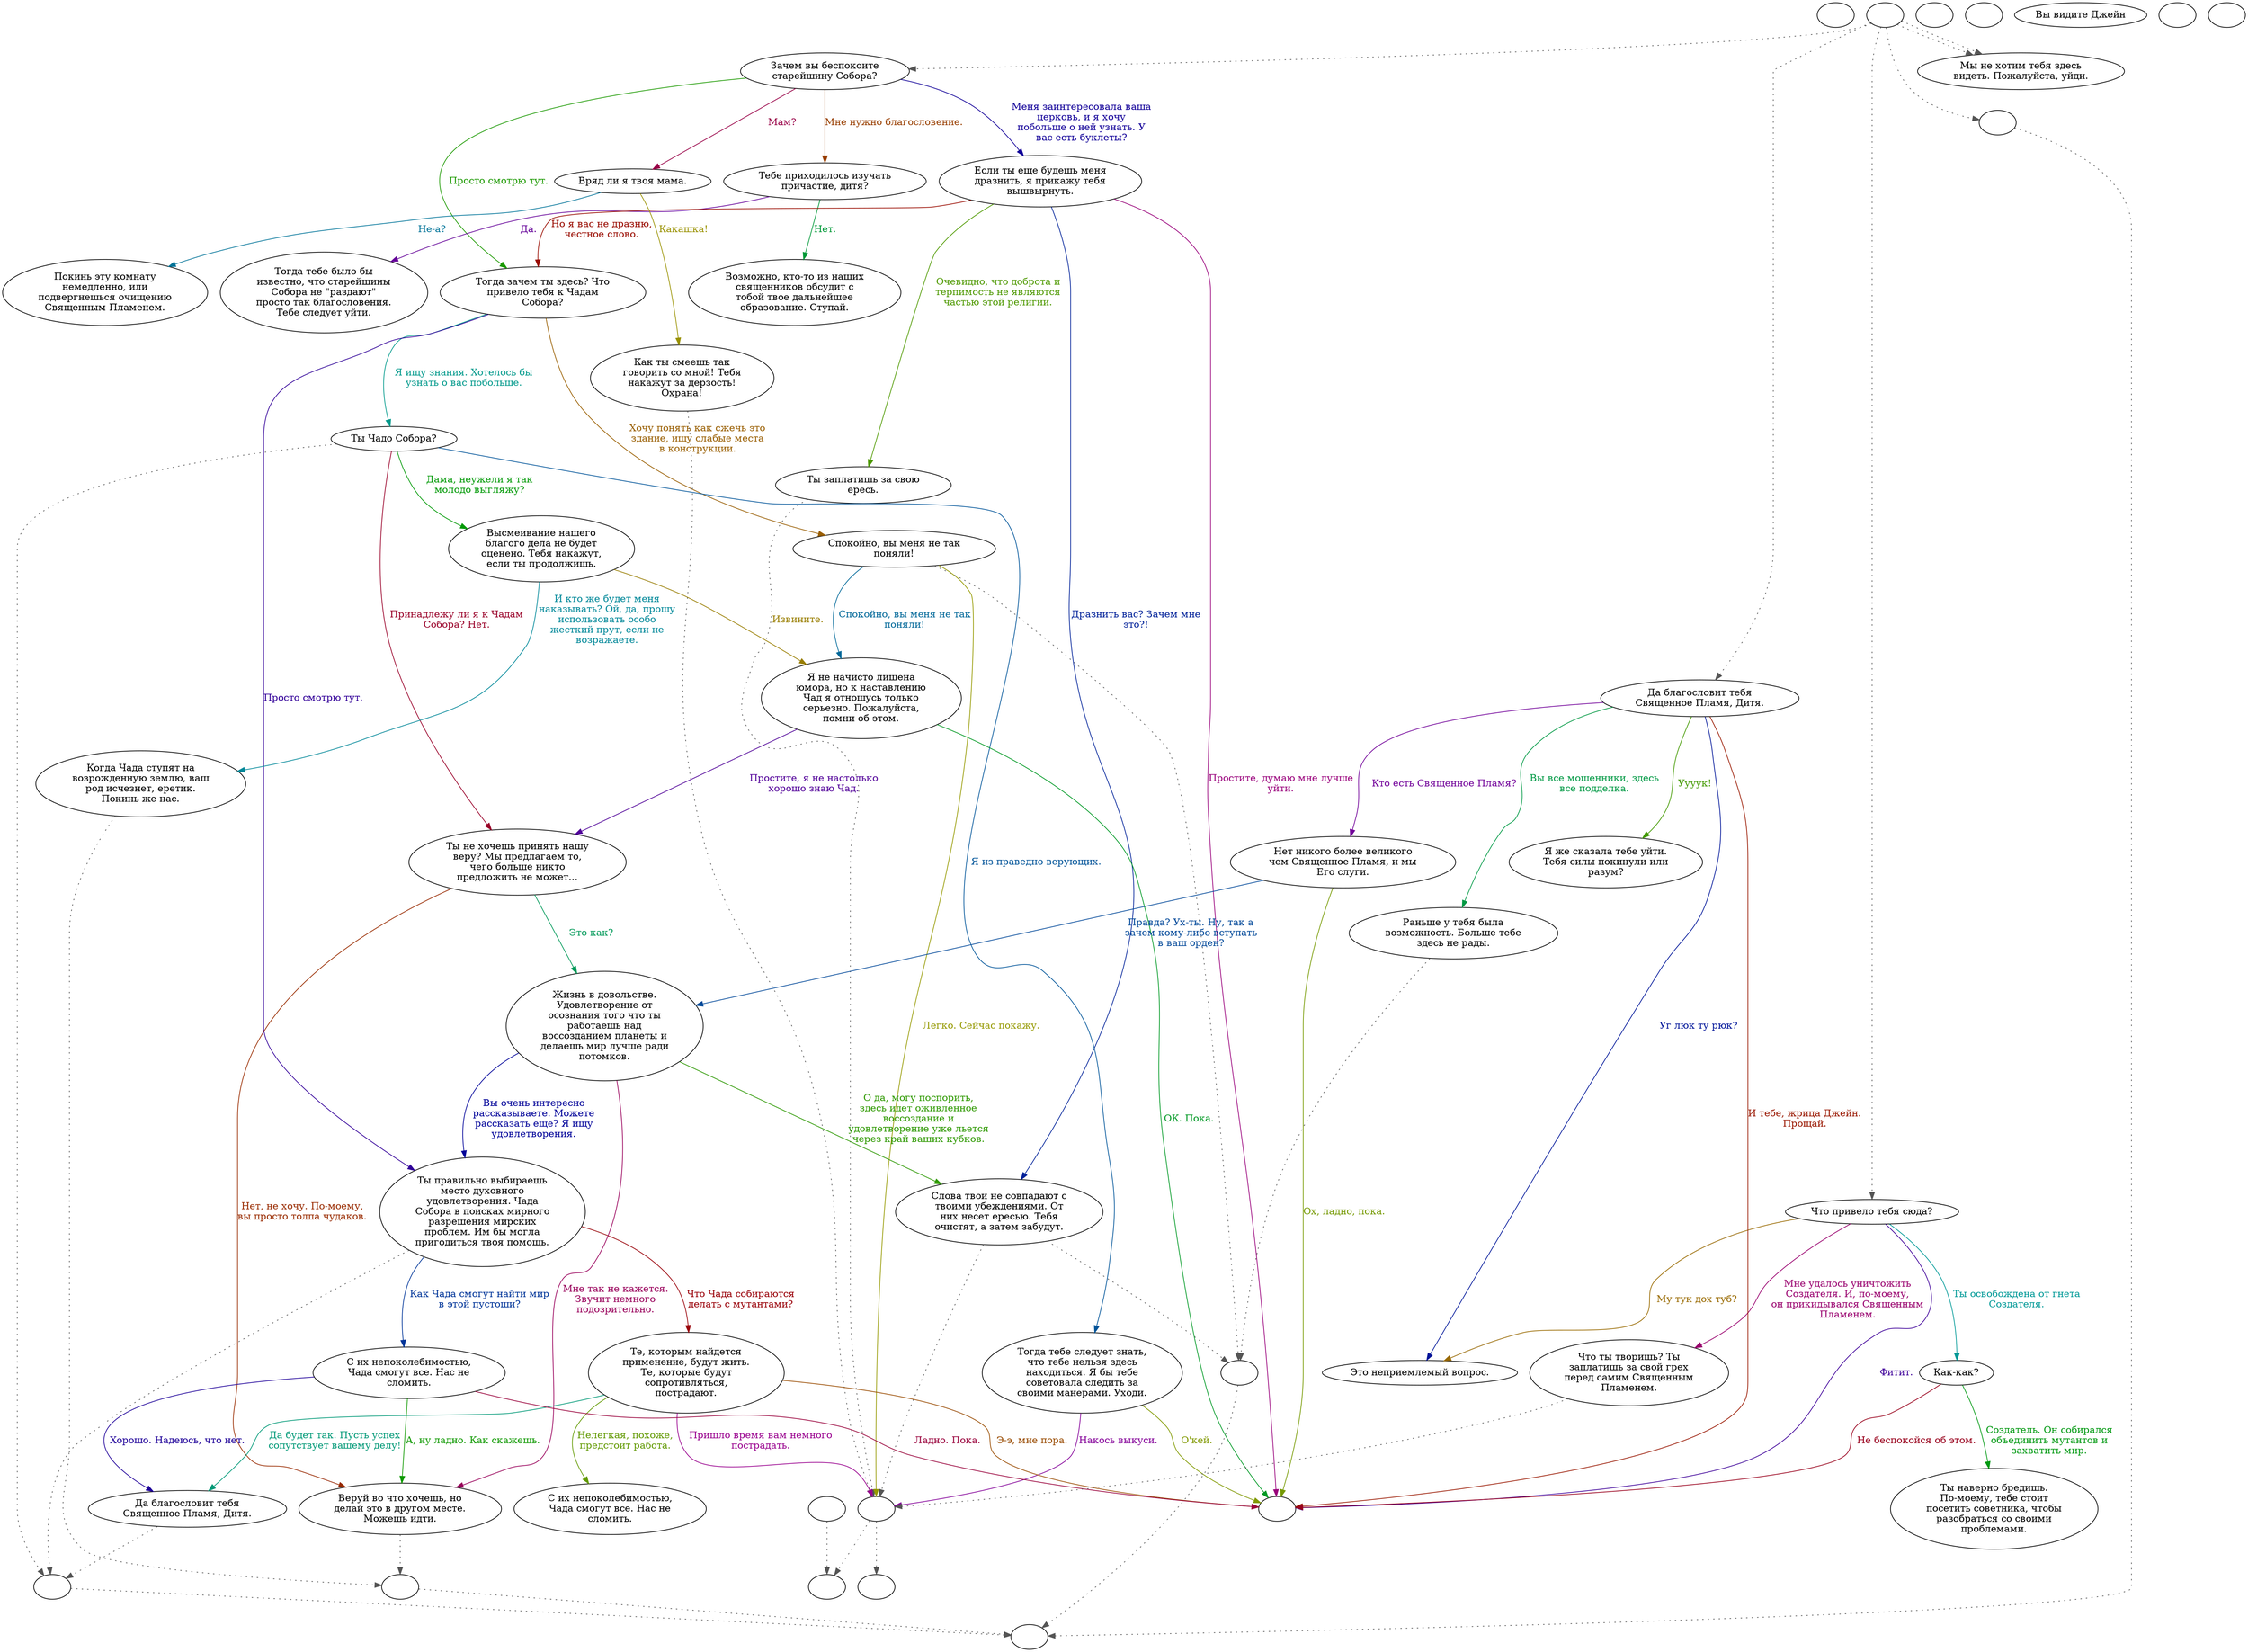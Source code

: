 digraph jain {
  "start" [style=filled       fillcolor="#FFFFFF"       color="#000000"]
  "start" [label=""]
  "combat" [style=filled       fillcolor="#FFFFFF"       color="#000000"]
  "combat" [label=""]
  "critter_p_proc" [style=filled       fillcolor="#FFFFFF"       color="#000000"]
  "critter_p_proc" -> "combat" [style=dotted color="#555555"]
  "critter_p_proc" [label=""]
  "pickup_p_proc" [style=filled       fillcolor="#FFFFFF"       color="#000000"]
  "pickup_p_proc" [label=""]
  "talk_p_proc" [style=filled       fillcolor="#FFFFFF"       color="#000000"]
  "talk_p_proc" -> "get_reaction" [style=dotted color="#555555"]
  "talk_p_proc" -> "Jain29" [style=dotted color="#555555"]
  "talk_p_proc" -> "Jain30" [style=dotted color="#555555"]
  "talk_p_proc" -> "Jain00" [style=dotted color="#555555"]
  "talk_p_proc" -> "Jain27" [style=dotted color="#555555"]
  "talk_p_proc" -> "Jain29" [style=dotted color="#555555"]
  "talk_p_proc" [label=""]
  "destroy_p_proc" [style=filled       fillcolor="#FFFFFF"       color="#000000"]
  "destroy_p_proc" [label=""]
  "look_at_p_proc" [style=filled       fillcolor="#FFFFFF"       color="#000000"]
  "look_at_p_proc" [label="Вы видите Джейн"]
  "damage_p_proc" [style=filled       fillcolor="#FFFFFF"       color="#000000"]
  "damage_p_proc" [label=""]
  "map_enter_p_proc" [style=filled       fillcolor="#FFFFFF"       color="#000000"]
  "map_enter_p_proc" [label=""]
  "Jain00" [style=filled       fillcolor="#FFFFFF"       color="#000000"]
  "Jain00" [label="Зачем вы беспокоите\nстарейшину Собора?"]
  "Jain00" -> "Jain04" [label="Мне нужно благословение." color="#993F00" fontcolor="#993F00"]
  "Jain00" -> "Jain07" [label="Меня заинтересовала ваша\nцерковь, и я хочу\nпобольше о ней узнать. У\nвас есть буклеты?" color="#120099" fontcolor="#120099"]
  "Jain00" -> "Jain10" [label="Просто смотрю тут." color="#1B9900" fontcolor="#1B9900"]
  "Jain00" -> "Jain01" [label="Мам?" color="#990047" fontcolor="#990047"]
  "Jain01" [style=filled       fillcolor="#FFFFFF"       color="#000000"]
  "Jain01" [label="Вряд ли я твоя мама."]
  "Jain01" -> "Jain35" [label="Не-а?" color="#007499" fontcolor="#007499"]
  "Jain01" -> "Jain02" [label="Какашка!" color="#999100" fontcolor="#999100"]
  "Jain02" [style=filled       fillcolor="#FFFFFF"       color="#000000"]
  "Jain02" -> "JainEndCombat" [style=dotted color="#555555"]
  "Jain02" [label="Как ты смеешь так\nговорить со мной! Тебя\nнакажут за дерзость!\nОхрана!"]
  "Jain03" [style=filled       fillcolor="#FFFFFF"       color="#000000"]
  "Jain03" [label="Возможно, кто-то из наших\nсвященников обсудит с\nтобой твое дальнейшее\nобразование. Ступай."]
  "Jain04" [style=filled       fillcolor="#FFFFFF"       color="#000000"]
  "Jain04" [label="Тебе приходилось изучать\nпричастие, дитя?"]
  "Jain04" -> "Jain05" [label="Да." color="#650099" fontcolor="#650099"]
  "Jain04" -> "Jain03" [label="Нет." color="#009938" fontcolor="#009938"]
  "Jain05" [style=filled       fillcolor="#FFFFFF"       color="#000000"]
  "Jain05" [label="Тогда тебе было бы\nизвестно, что старейшины\nСобора не \"раздают\"\nпросто так благословения.\nТебе следует уйти."]
  "Jain07" [style=filled       fillcolor="#FFFFFF"       color="#000000"]
  "Jain07" [label="Если ты еще будешь меня\nдразнить, я прикажу тебя\nвышвырнуть."]
  "Jain07" -> "Jain10" [label="Но я вас не дразню,\nчестное слово." color="#990B00" fontcolor="#990B00"]
  "Jain07" -> "Jain09" [label="Дразнить вас? Зачем мне\nэто?!" color="#002199" fontcolor="#002199"]
  "Jain07" -> "Jain08" [label="Очевидно, что доброта и\nтерпимость не являются\nчастью этой религии." color="#4E9900" fontcolor="#4E9900"]
  "Jain07" -> "JainEnd" [label="Простите, думаю мне лучше\nуйти." color="#99007B" fontcolor="#99007B"]
  "Jain08" [style=filled       fillcolor="#FFFFFF"       color="#000000"]
  "Jain08" -> "JainEndCombat" [style=dotted color="#555555"]
  "Jain08" [label="Ты заплатишь за свою\nересь."]
  "Jain09" [style=filled       fillcolor="#FFFFFF"       color="#000000"]
  "Jain09" -> "BigDownReact" [style=dotted color="#555555"]
  "Jain09" -> "JainEndCombat" [style=dotted color="#555555"]
  "Jain09" [label="Слова твои не совпадают с\nтвоими убеждениями. От\nних несет ересью. Тебя\nочистят, а затем забудут."]
  "Jain10" [style=filled       fillcolor="#FFFFFF"       color="#000000"]
  "Jain10" [label="Тогда зачем ты здесь? Что\nпривело тебя к Чадам\nСобора?"]
  "Jain10" -> "Jain11" [label="Я ищу знания. Хотелось бы\nузнать о вас побольше." color="#00998B" fontcolor="#00998B"]
  "Jain10" -> "Jain26" [label="Хочу понять как сжечь это\nздание, ищу слабые места\nв конструкции." color="#995E00" fontcolor="#995E00"]
  "Jain10" -> "Jain20" [label="Просто смотрю тут." color="#320099" fontcolor="#320099"]
  "Jain11" [style=filled       fillcolor="#FFFFFF"       color="#000000"]
  "Jain11" -> "UpReact" [style=dotted color="#555555"]
  "Jain11" [label="Ты Чадо Собора?"]
  "Jain11" -> "Jain17" [label="Дама, неужели я так\nмолодо выгляжу?" color="#009905" fontcolor="#009905"]
  "Jain11" -> "Jain13" [label="Принадлежу ли я к Чадам\nСобора? Нет." color="#990028" fontcolor="#990028"]
  "Jain11" -> "Jain12" [label="Я из праведно верующих." color="#005499" fontcolor="#005499"]
  "Jain12" [style=filled       fillcolor="#FFFFFF"       color="#000000"]
  "Jain12" [label="Тогда тебе следует знать,\nчто тебе нельзя здесь\nнаходиться. Я бы тебе\nсоветовала следить за\nсвоими манерами. Уходи."]
  "Jain12" -> "JainEnd" [label="О'кей." color="#819900" fontcolor="#819900"]
  "Jain12" -> "JainEndCombat" [label="Накось выкуси." color="#840099" fontcolor="#840099"]
  "Jain13" [style=filled       fillcolor="#FFFFFF"       color="#000000"]
  "Jain13" [label="Ты не хочешь принять нашу\nверу? Мы предлагаем то,\nчего больше никто\nпредложить не может..."]
  "Jain13" -> "Jain14" [label="Это как?" color="#009958" fontcolor="#009958"]
  "Jain13" -> "Jain15" [label="Нет, не хочу. По-моему,\nвы просто толпа чудаков." color="#992B00" fontcolor="#992B00"]
  "Jain14" [style=filled       fillcolor="#FFFFFF"       color="#000000"]
  "Jain14" [label="Жизнь в довольстве.\nУдовлетворение от\nосознания того что ты\nработаешь над\nвоссозданием планеты и\nделаешь мир лучше ради\nпотомков."]
  "Jain14" -> "Jain20" [label="Вы очень интересно\nрассказываете. Можете\nрассказать еще? Я ищу\nудовлетворения." color="#000299" fontcolor="#000299"]
  "Jain14" -> "Jain09" [label="О да, могу поспорить,\nздесь идет оживленное\nвоссоздание и\nудовлетворение уже льется\nчерез край ваших кубков." color="#2E9900" fontcolor="#2E9900"]
  "Jain14" -> "Jain15" [label="Мне так не кажется.\nЗвучит немного\nподозрительно." color="#99005B" fontcolor="#99005B"]
  "Jain15" [style=filled       fillcolor="#FFFFFF"       color="#000000"]
  "Jain15" -> "DownReact" [style=dotted color="#555555"]
  "Jain15" [label="Веруй во что хочешь, но\nделай это в другом месте.\nМожешь идти."]
  "Jain17" [style=filled       fillcolor="#FFFFFF"       color="#000000"]
  "Jain17" [label="Высмеивание нашего\nблагого дела не будет\nоценено. Тебя накажут,\nесли ты продолжишь."]
  "Jain17" -> "Jain18" [label="И кто же будет меня\nнаказывать? Ой, да, прошу\nиспользовать особо\nжесткий прут, если не\nвозражаете." color="#008899" fontcolor="#008899"]
  "Jain17" -> "Jain19" [label="Извините." color="#997E00" fontcolor="#997E00"]
  "Jain18" [style=filled       fillcolor="#FFFFFF"       color="#000000"]
  "Jain18" -> "DownReact" [style=dotted color="#555555"]
  "Jain18" [label="Когда Чада ступят на\nвозрожденную землю, ваш\nрод исчезнет, еретик.\nПокинь же нас."]
  "Jain19" [style=filled       fillcolor="#FFFFFF"       color="#000000"]
  "Jain19" [label="Я не начисто лишена\nюмора, но к наставлению\nЧад я отношусь только\nсерьезно. Пожалуйста,\nпомни об этом."]
  "Jain19" -> "Jain13" [label="Простите, я не настолько\nхорошо знаю Чад." color="#510099" fontcolor="#510099"]
  "Jain19" -> "JainEnd" [label="ОК. Пока." color="#009924" fontcolor="#009924"]
  "Jain20" [style=filled       fillcolor="#FFFFFF"       color="#000000"]
  "Jain20" -> "UpReact" [style=dotted color="#555555"]
  "Jain20" [label="Ты правильно выбираешь\nместо духовного\nудовлетворения. Чада\nСобора в поисках мирного\nразрешения мирских\nпроблем. Им бы могла\nпригодиться твоя помощь."]
  "Jain20" -> "Jain21" [label="Что Чада собираются\nделать с мутантами?" color="#990008" fontcolor="#990008"]
  "Jain20" -> "Jain22" [label="Как Чада смогут найти мир\nв этой пустоши?" color="#003599" fontcolor="#003599"]
  "Jain21" [style=filled       fillcolor="#FFFFFF"       color="#000000"]
  "Jain21" [label="Те, которым найдется\nприменение, будут жить.\nТе, которые будут\nсопротивляться,\nпострадают."]
  "Jain21" -> "Jain38" [label="Нелегкая, похоже,\nпредстоит работа." color="#619900" fontcolor="#619900"]
  "Jain21" -> "JainEndCombat" [label="Пришло время вам немного\nпострадать." color="#99008E" fontcolor="#99008E"]
  "Jain21" -> "Jain37" [label="Да будет так. Пусть успех\nсопутствует вашему делу!" color="#009977" fontcolor="#009977"]
  "Jain21" -> "JainEnd" [label="Э-э, мне пора." color="#994B00" fontcolor="#994B00"]
  "Jain22" [style=filled       fillcolor="#FFFFFF"       color="#000000"]
  "Jain22" [label="С их непоколебимостью,\nЧада смогут все. Нас не\nсломить."]
  "Jain22" -> "Jain37" [label="Хорошо. Надеюсь, что нет." color="#1E0099" fontcolor="#1E0099"]
  "Jain22" -> "Jain15" [label="А, ну ладно. Как скажешь." color="#0F9900" fontcolor="#0F9900"]
  "Jain22" -> "JainEnd" [label="Ладно. Пока." color="#99003B" fontcolor="#99003B"]
  "Jain26" [style=filled       fillcolor="#FFFFFF"       color="#000000"]
  "Jain26" -> "BigDownReact" [style=dotted color="#555555"]
  "Jain26" [label="Спокойно, вы меня не так\nпоняли!"]
  "Jain26" -> "Jain19" [label="Спокойно, вы меня не так\nпоняли!" color="#006899" fontcolor="#006899"]
  "Jain26" -> "JainEndCombat" [label="Легко. Сейчас покажу." color="#959900" fontcolor="#959900"]
  "Jain27" [style=filled       fillcolor="#FFFFFF"       color="#000000"]
  "Jain27" [label="Да благословит тебя\nСвященное Пламя, Дитя."]
  "Jain27" -> "Jain36" [label="Кто есть Священное Пламя?" color="#710099" fontcolor="#710099"]
  "Jain27" -> "Jain28" [label="Вы все мошенники, здесь\nвсе подделка." color="#009944" fontcolor="#009944"]
  "Jain27" -> "JainEnd" [label="И тебе, жрица Джейн.\nПрощай." color="#991700" fontcolor="#991700"]
  "Jain27" -> "Jain39" [label="Уг люк ту рюк?" color="#001599" fontcolor="#001599"]
  "Jain27" -> "Jain34" [label="Уууук!" color="#429900" fontcolor="#429900"]
  "Jain28" [style=filled       fillcolor="#FFFFFF"       color="#000000"]
  "Jain28" -> "BigDownReact" [style=dotted color="#555555"]
  "Jain28" [label="Раньше у тебя была\nвозможность. Больше тебе\nздесь не рады."]
  "Jain29" [style=filled       fillcolor="#FFFFFF"       color="#000000"]
  "Jain29" [label="Мы не хотим тебя здесь\nвидеть. Пожалуйста, уйди."]
  "Jain30" [style=filled       fillcolor="#FFFFFF"       color="#000000"]
  "Jain30" [label="Что привело тебя сюда?"]
  "Jain30" -> "Jain31" [label="Мне удалось уничтожить\nСоздателя. И, по-моему,\nон прикидывался Священным\nПламенем." color="#99006E" fontcolor="#99006E"]
  "Jain30" -> "Jain32" [label="Ты освобождена от гнета\nСоздателя." color="#009997" fontcolor="#009997"]
  "Jain30" -> "Jain39" [label="Му тук дох туб?" color="#996A00" fontcolor="#996A00"]
  "Jain30" -> "JainEnd" [label="Фитит." color="#3E0099" fontcolor="#3E0099"]
  "Jain31" [style=filled       fillcolor="#FFFFFF"       color="#000000"]
  "Jain31" -> "JainEndCombat" [style=dotted color="#555555"]
  "Jain31" [label="Что ты творишь? Ты\nзаплатишь за свой грех\nперед самим Священным\nПламенем."]
  "Jain32" [style=filled       fillcolor="#FFFFFF"       color="#000000"]
  "Jain32" [label="Как-как?"]
  "Jain32" -> "Jain33" [label="Создатель. Он собирался\nобъединить мутантов и\nзахватить мир." color="#009911" fontcolor="#009911"]
  "Jain32" -> "JainEnd" [label="Не беспокойся об этом." color="#99001C" fontcolor="#99001C"]
  "Jain33" [style=filled       fillcolor="#FFFFFF"       color="#000000"]
  "Jain33" [label="Ты наверно бредишь.\nПо-моему, тебе стоит\nпосетить советника, чтобы\nразобраться со своими\nпроблемами."]
  "Jain34" [style=filled       fillcolor="#FFFFFF"       color="#000000"]
  "Jain34" [label="Я же сказала тебе уйти.\nТебя силы покинули или\nразум?"]
  "Jain35" [style=filled       fillcolor="#FFFFFF"       color="#000000"]
  "Jain35" [label="Покинь эту комнату\nнемедленно, или\nподвергнешься очищению\nСвященным Пламенем."]
  "Jain36" [style=filled       fillcolor="#FFFFFF"       color="#000000"]
  "Jain36" [label="Нет никого более великого\nчем Священное Пламя, и мы\nЕго слуги."]
  "Jain36" -> "Jain14" [label="Правда? Ух-ты. Ну, так а\nзачем кому-либо вступать\nв ваш орден?" color="#004899" fontcolor="#004899"]
  "Jain36" -> "JainEnd" [label="Ох, ладно, пока." color="#759900" fontcolor="#759900"]
  "Jain37" [style=filled       fillcolor="#FFFFFF"       color="#000000"]
  "Jain37" -> "UpReact" [style=dotted color="#555555"]
  "Jain37" [label="Да благословит тебя\nСвященное Пламя, Дитя."]
  "Jain38" [style=filled       fillcolor="#FFFFFF"       color="#000000"]
  "Jain38" [label="С их непоколебимостью,\nЧада смогут все. Нас не\nсломить."]
  "Jain39" [style=filled       fillcolor="#FFFFFF"       color="#000000"]
  "Jain39" [label="Это неприемлемый вопрос."]
  "JainEnd" [style=filled       fillcolor="#FFFFFF"       color="#000000"]
  "JainEnd" [label=""]
  "JainEndCombat" [style=filled       fillcolor="#FFFFFF"       color="#000000"]
  "JainEndCombat" -> "BottomReact" [style=dotted color="#555555"]
  "JainEndCombat" -> "combat" [style=dotted color="#555555"]
  "JainEndCombat" [label=""]
  "get_reaction" [style=filled       fillcolor="#FFFFFF"       color="#000000"]
  "get_reaction" -> "ReactToLevel" [style=dotted color="#555555"]
  "get_reaction" [label=""]
  "ReactToLevel" [style=filled       fillcolor="#FFFFFF"       color="#000000"]
  "ReactToLevel" [label=""]
  "UpReact" [style=filled       fillcolor="#FFFFFF"       color="#000000"]
  "UpReact" -> "ReactToLevel" [style=dotted color="#555555"]
  "UpReact" [label=""]
  "DownReact" [style=filled       fillcolor="#FFFFFF"       color="#000000"]
  "DownReact" -> "ReactToLevel" [style=dotted color="#555555"]
  "DownReact" [label=""]
  "BottomReact" [style=filled       fillcolor="#FFFFFF"       color="#000000"]
  "BottomReact" [label=""]
  "BigDownReact" [style=filled       fillcolor="#FFFFFF"       color="#000000"]
  "BigDownReact" -> "ReactToLevel" [style=dotted color="#555555"]
  "BigDownReact" [label=""]
}
